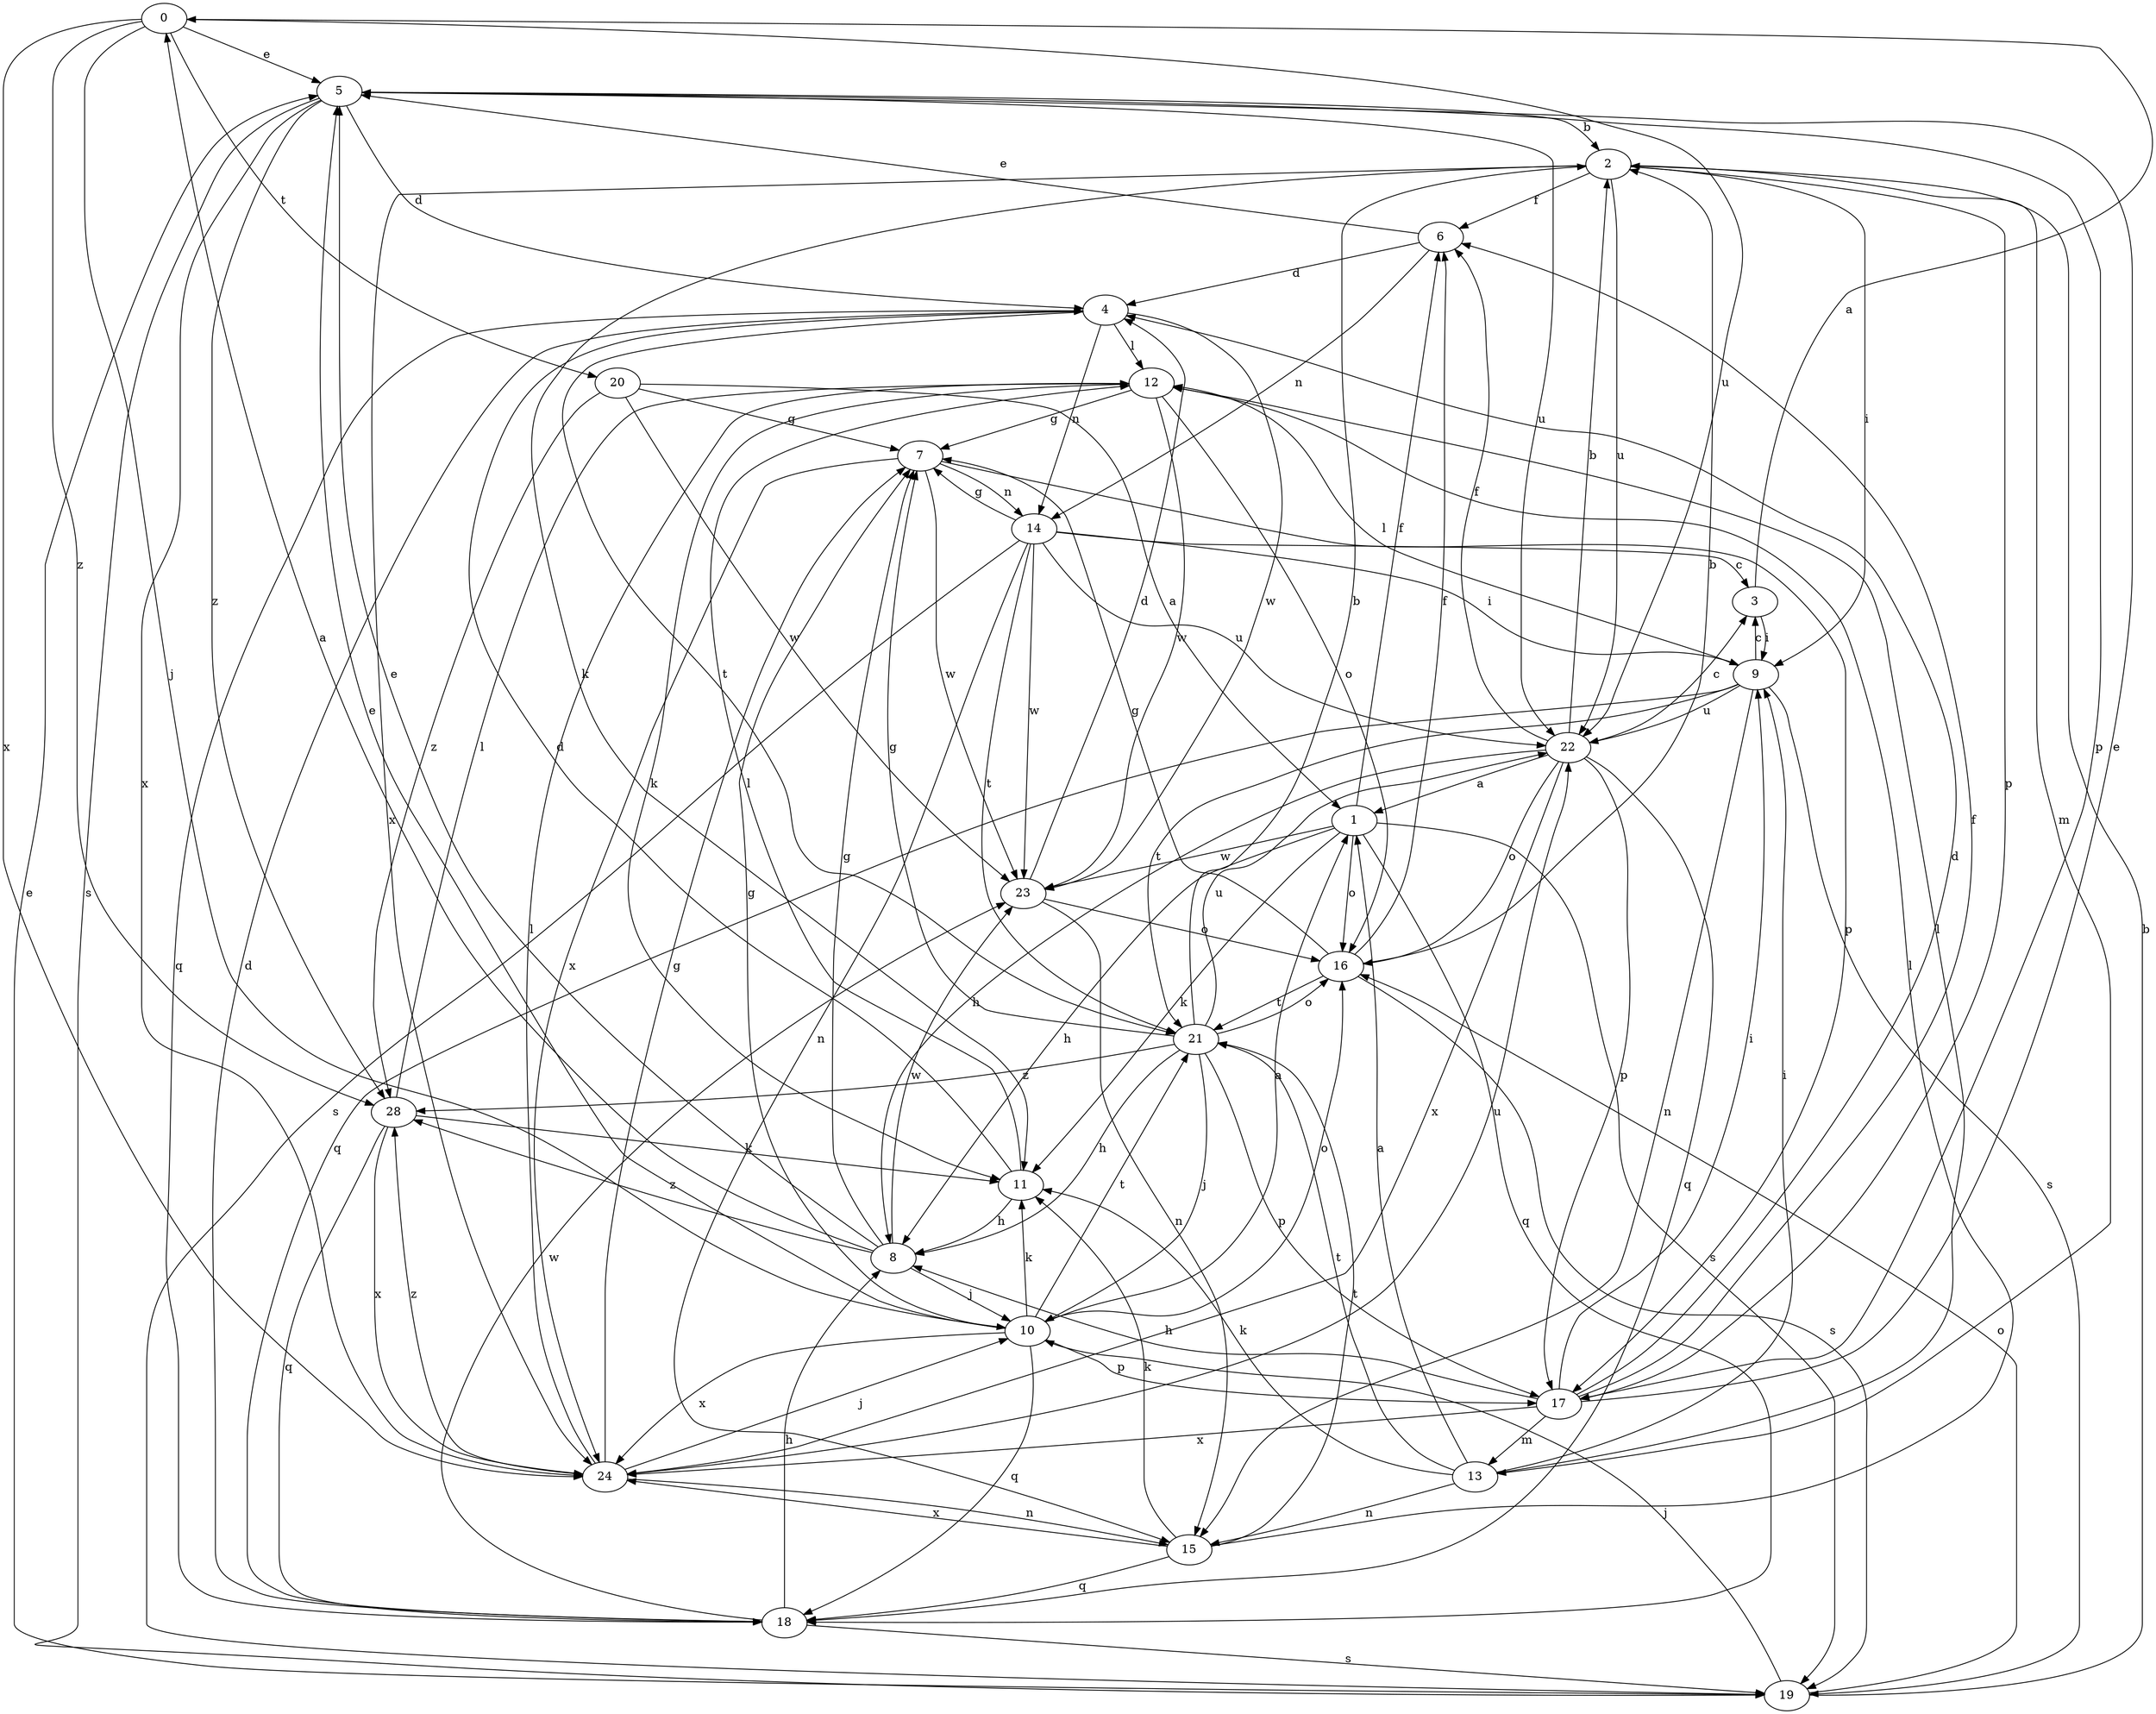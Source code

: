 strict digraph  {
0;
1;
2;
3;
4;
5;
6;
7;
8;
9;
10;
11;
12;
13;
14;
15;
16;
17;
18;
19;
20;
21;
22;
23;
24;
28;
0 -> 5  [label=e];
0 -> 10  [label=j];
0 -> 20  [label=t];
0 -> 22  [label=u];
0 -> 24  [label=x];
0 -> 28  [label=z];
1 -> 6  [label=f];
1 -> 8  [label=h];
1 -> 11  [label=k];
1 -> 16  [label=o];
1 -> 18  [label=q];
1 -> 19  [label=s];
1 -> 23  [label=w];
2 -> 6  [label=f];
2 -> 9  [label=i];
2 -> 11  [label=k];
2 -> 13  [label=m];
2 -> 17  [label=p];
2 -> 22  [label=u];
2 -> 24  [label=x];
3 -> 0  [label=a];
3 -> 9  [label=i];
4 -> 12  [label=l];
4 -> 14  [label=n];
4 -> 18  [label=q];
4 -> 21  [label=t];
4 -> 23  [label=w];
5 -> 2  [label=b];
5 -> 4  [label=d];
5 -> 17  [label=p];
5 -> 19  [label=s];
5 -> 22  [label=u];
5 -> 24  [label=x];
5 -> 28  [label=z];
6 -> 4  [label=d];
6 -> 5  [label=e];
6 -> 14  [label=n];
7 -> 14  [label=n];
7 -> 17  [label=p];
7 -> 23  [label=w];
7 -> 24  [label=x];
8 -> 0  [label=a];
8 -> 5  [label=e];
8 -> 7  [label=g];
8 -> 10  [label=j];
8 -> 23  [label=w];
8 -> 28  [label=z];
9 -> 3  [label=c];
9 -> 12  [label=l];
9 -> 15  [label=n];
9 -> 18  [label=q];
9 -> 19  [label=s];
9 -> 21  [label=t];
9 -> 22  [label=u];
10 -> 1  [label=a];
10 -> 5  [label=e];
10 -> 7  [label=g];
10 -> 11  [label=k];
10 -> 16  [label=o];
10 -> 17  [label=p];
10 -> 18  [label=q];
10 -> 21  [label=t];
10 -> 24  [label=x];
11 -> 4  [label=d];
11 -> 8  [label=h];
11 -> 12  [label=l];
12 -> 7  [label=g];
12 -> 11  [label=k];
12 -> 16  [label=o];
12 -> 23  [label=w];
13 -> 1  [label=a];
13 -> 9  [label=i];
13 -> 11  [label=k];
13 -> 12  [label=l];
13 -> 15  [label=n];
13 -> 21  [label=t];
14 -> 3  [label=c];
14 -> 7  [label=g];
14 -> 9  [label=i];
14 -> 15  [label=n];
14 -> 19  [label=s];
14 -> 21  [label=t];
14 -> 22  [label=u];
14 -> 23  [label=w];
15 -> 11  [label=k];
15 -> 12  [label=l];
15 -> 18  [label=q];
15 -> 21  [label=t];
15 -> 24  [label=x];
16 -> 2  [label=b];
16 -> 6  [label=f];
16 -> 7  [label=g];
16 -> 19  [label=s];
16 -> 21  [label=t];
17 -> 4  [label=d];
17 -> 5  [label=e];
17 -> 6  [label=f];
17 -> 8  [label=h];
17 -> 9  [label=i];
17 -> 13  [label=m];
17 -> 24  [label=x];
18 -> 4  [label=d];
18 -> 8  [label=h];
18 -> 19  [label=s];
18 -> 23  [label=w];
19 -> 2  [label=b];
19 -> 5  [label=e];
19 -> 10  [label=j];
19 -> 16  [label=o];
20 -> 1  [label=a];
20 -> 7  [label=g];
20 -> 23  [label=w];
20 -> 28  [label=z];
21 -> 2  [label=b];
21 -> 7  [label=g];
21 -> 8  [label=h];
21 -> 10  [label=j];
21 -> 16  [label=o];
21 -> 17  [label=p];
21 -> 22  [label=u];
21 -> 28  [label=z];
22 -> 1  [label=a];
22 -> 2  [label=b];
22 -> 3  [label=c];
22 -> 6  [label=f];
22 -> 8  [label=h];
22 -> 16  [label=o];
22 -> 17  [label=p];
22 -> 18  [label=q];
22 -> 24  [label=x];
23 -> 4  [label=d];
23 -> 15  [label=n];
23 -> 16  [label=o];
24 -> 7  [label=g];
24 -> 10  [label=j];
24 -> 12  [label=l];
24 -> 15  [label=n];
24 -> 22  [label=u];
24 -> 28  [label=z];
28 -> 11  [label=k];
28 -> 12  [label=l];
28 -> 18  [label=q];
28 -> 24  [label=x];
}

